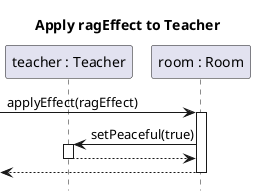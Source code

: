 @startuml teacher-apply-wetrag-effect

title Apply ragEffect to Teacher
hide footbox
skinparam SequenceReferenceBackgroundColor white

participant "teacher : Teacher" as teacher
participant "room : Room" as room

[-> room ++: applyEffect(ragEffect)
    room -> teacher++: setPeaceful(true)
	return
return

@enduml
